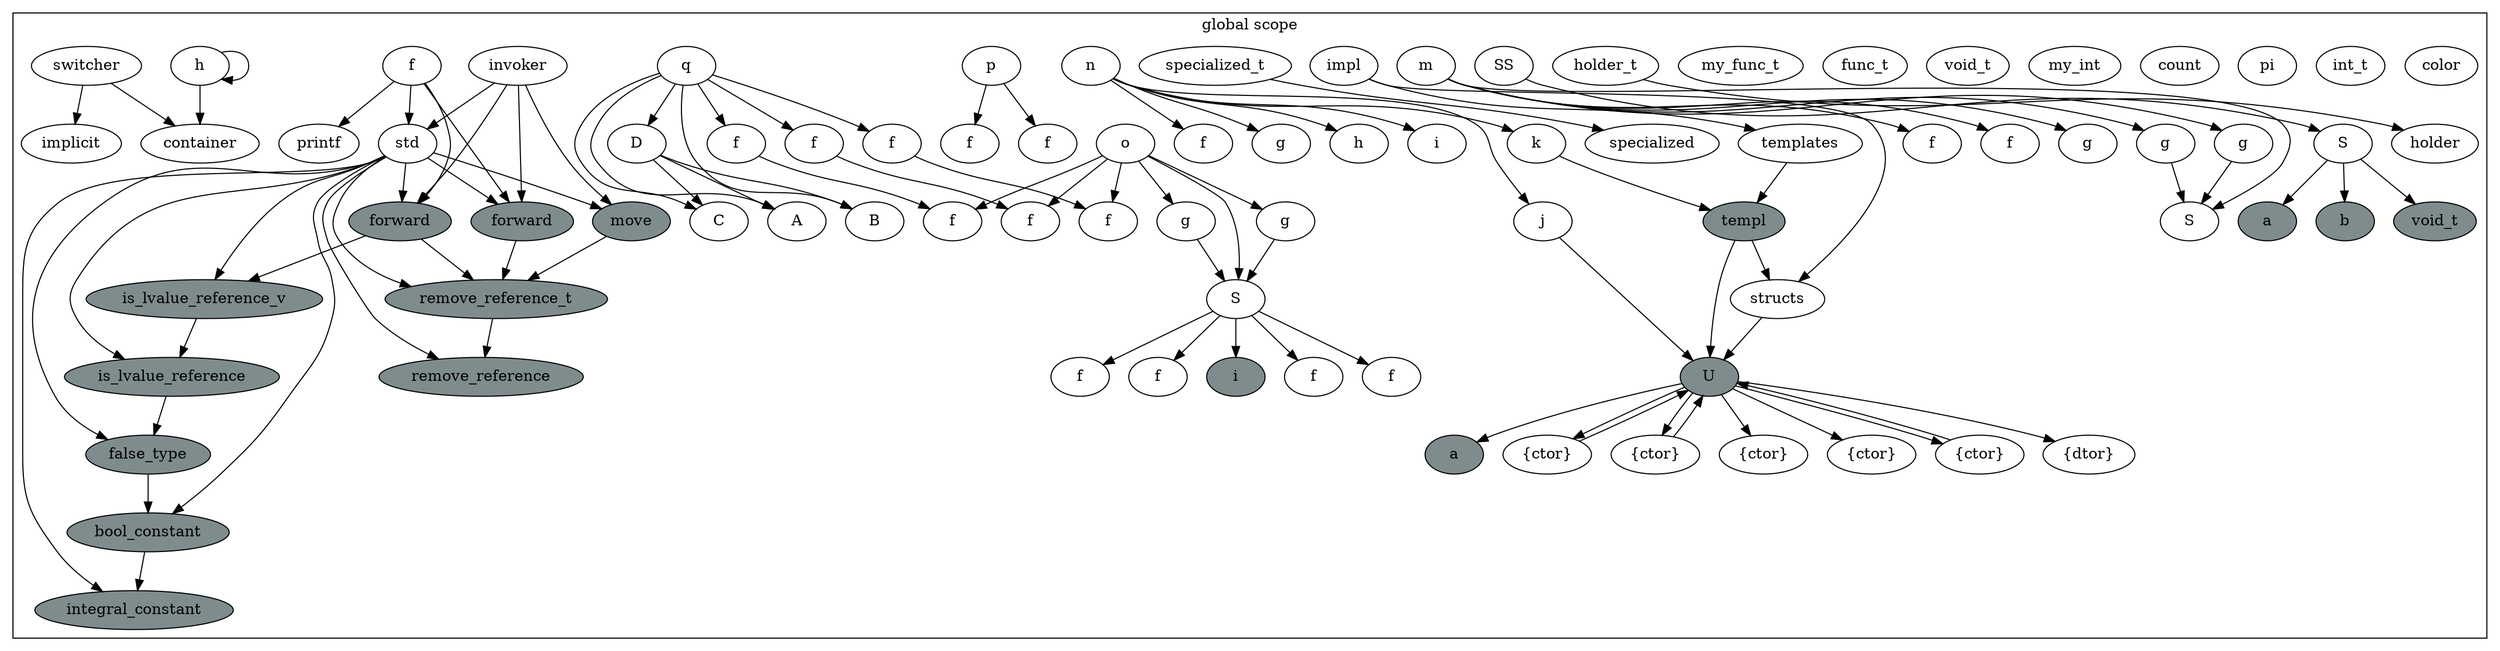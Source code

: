 digraph G {
subgraph cluster_global {
label="global scope"
t8_v0[label="color"];t8_v0 -> { };
t9_v0[label="int_t"];t9_v0 -> { };
t11_v0[label="pi"];t11_v0 -> { };
t16_v0[label="printf"];t16_v0 -> { };
t19_v0[label="{dtor}"];t19_v0 -> { };
t23_v0[label="f"];t23_v0 -> { t16_v14};
t2_v1[label="i"style="filled" fillcolor="#7F8C8D"];t2_v1 -> { };
t8_v1[label="count"];t8_v1 -> { };
t9_v1[label="my_int"];t9_v1 -> { };
t11_v1[label="void_t"];t11_v1 -> { };
t16_v1[label="f"];t16_v1 -> { };
t23_v1[label="f"];t23_v1 -> { t16_v13};
t8_v2[label="implicit"];t8_v2 -> { };
t9_v2[label="func_t"];t9_v2 -> { };
t11_v2[label="holder"];t11_v2 -> { };
t16_v2[label="f"];t16_v2 -> { };
t17_v2[label="f"];t17_v2 -> { };
t23_v2[label="f"];t23_v2 -> { t16_v12};
t5_v3[label="a"style="filled" fillcolor="#7F8C8D"];t5_v3 -> { };
t9_v3[label="my_func_t"];t9_v3 -> { };
t11_v3[label="holder_t"];t11_v3 -> { t11_v2};
t16_v3[label="g"];t16_v3 -> { };
t17_v3[label="f"];t17_v3 -> { };
t5_v4[label="b"style="filled" fillcolor="#7F8C8D"];t5_v4 -> { };
t7_v4[label="impl"];t7_v4 -> { t7_v11; t7_v12};
t9_v4[label="SS"];t9_v4 -> { t7_v10};
t11_v4[label="specialized"];t11_v4 -> { };
t16_v4[label="g"];t16_v4 -> { t7_v15};
t17_v4[label="f"];t17_v4 -> { };
t5_v5[label="a"style="filled" fillcolor="#7F8C8D"];t5_v5 -> { };
t7_v5[label="m"];t7_v5 -> { t16_v1; t16_v2; t16_v3; t16_v4; t16_v5; t7_v15};
t11_v5[label="specialized_t"];t11_v5 -> { t11_v4};
t16_v5[label="g"];t16_v5 -> { t7_v15};
t17_v5[label="f"];t17_v5 -> { };
t18_v5[label="{ctor}"];t18_v5 -> { t7_v13};
t7_v6[label="n"];t7_v6 -> { t16_v6; t16_v7; t16_v8; t16_v9; t16_v10; t16_v11};
t16_v6[label="f"];t16_v6 -> { };
t18_v6[label="{ctor}"];t18_v6 -> { t7_v13};
t7_v7[label="o"];t7_v7 -> { t16_v12; t16_v13; t16_v14; t16_v15; t7_v16; t16_v16};
t11_v7[label="container"];t11_v7 -> { };
t16_v7[label="g"];t16_v7 -> { };
t18_v7[label="{ctor}"];t18_v7 -> { t7_v13};
t7_v8[label="p"];t7_v8 -> { t16_v17; t16_v18};
t11_v8[label="h"];t11_v8 -> { t11_v7; t11_v8};
t16_v8[label="h"];t16_v8 -> { };
t18_v8[label="{ctor}"];t18_v8 -> { };
t7_v9[label="q"];t7_v9 -> { t23_v0; t23_v1; t23_v2; t7_v17; t7_v18; t7_v19; t7_v20};
t11_v9[label="invoker"];t11_v9 -> { t11_v16; t11_v17; t11_v18; t7_v22};
t16_v9[label="i"];t16_v9 -> { };
t18_v9[label="{ctor}"];t18_v9 -> { };
t7_v10[label="S"];t7_v10 -> { t5_v3; t5_v4; t11_v15};
t11_v10[label="f"];t11_v10 -> { t16_v0; t11_v16; t11_v17; t7_v22};
t16_v10[label="j"];t16_v10 -> { t7_v13};
t7_v11[label="structs"];t7_v11 -> { t7_v13};
t9_v11[label="false_type"style="filled" fillcolor="#7F8C8D"];t9_v11 -> { t11_v24};
t11_v11[label="switcher"];t11_v11 -> { t8_v2; t11_v7};
t16_v11[label="k"];t16_v11 -> { t11_v12};
t7_v12[label="templates"];t7_v12 -> { t11_v12};
t11_v12[label="templ"style="filled" fillcolor="#7F8C8D"];t11_v12 -> { t7_v11; t7_v13};
t16_v12[label="f"];t16_v12 -> { };
t7_v13[label="U"style="filled" fillcolor="#7F8C8D"];t7_v13 -> { t19_v0; t5_v5; t18_v5; t18_v6; t18_v7; t18_v8; t18_v9};
t16_v13[label="f"];t16_v13 -> { };
t16_v14[label="f"];t16_v14 -> { };
t7_v15[label="S"];t7_v15 -> { };
t11_v15[label="void_t"style="filled" fillcolor="#7F8C8D"];t11_v15 -> { };
t16_v15[label="g"];t16_v15 -> { t7_v16};
t7_v16[label="S"];t7_v16 -> { t2_v1; t17_v2; t17_v3; t17_v4; t17_v5};
t11_v16[label="forward"style="filled" fillcolor="#7F8C8D"];t11_v16 -> { t11_v19; t11_v21};
t16_v16[label="g"];t16_v16 -> { t7_v16};
t7_v17[label="A"];t7_v17 -> { };
t11_v17[label="forward"style="filled" fillcolor="#7F8C8D"];t11_v17 -> { t11_v19};
t16_v17[label="f"];t16_v17 -> { };
t7_v18[label="B"];t7_v18 -> { };
t11_v18[label="move"style="filled" fillcolor="#7F8C8D"];t11_v18 -> { t11_v19};
t16_v18[label="f"];t16_v18 -> { };
t7_v19[label="C"];t7_v19 -> { };
t11_v19[label="remove_reference_t"style="filled" fillcolor="#7F8C8D"];t11_v19 -> { t11_v20};
t7_v20[label="D"];t7_v20 -> { t7_v17; t7_v18; t7_v19};
t11_v20[label="remove_reference"style="filled" fillcolor="#7F8C8D"];t11_v20 -> { };
t11_v21[label="is_lvalue_reference_v"style="filled" fillcolor="#7F8C8D"];t11_v21 -> { t11_v22};
t7_v22[label="std"];t7_v22 -> { t9_v11; t11_v16; t11_v17; t11_v18; t11_v19; t11_v20; t11_v21; t11_v22; t11_v23; t11_v24};
t11_v22[label="is_lvalue_reference"style="filled" fillcolor="#7F8C8D"];t11_v22 -> { t9_v11};
t11_v23[label="integral_constant"style="filled" fillcolor="#7F8C8D"];t11_v23 -> { };
t11_v24[label="bool_constant"style="filled" fillcolor="#7F8C8D"];t11_v24 -> { t11_v23};
}}